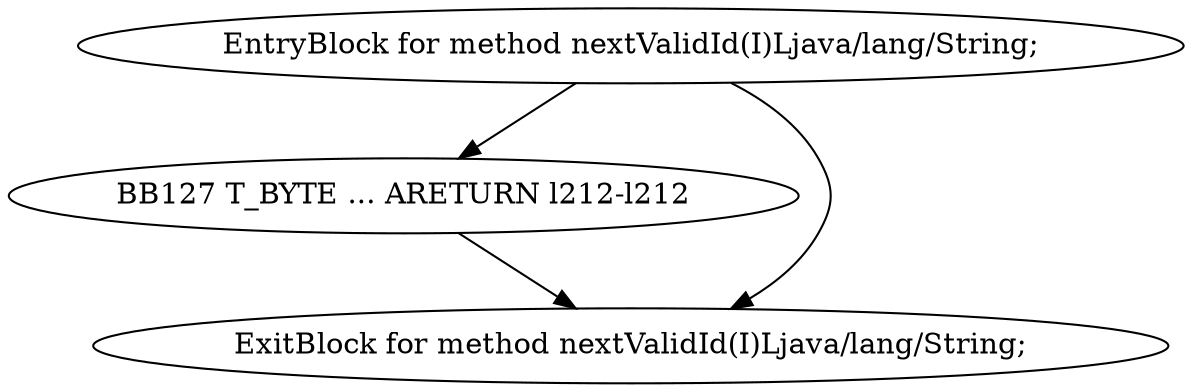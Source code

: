 digraph G {
  1 [ label="BB127 T_BYTE ... ARETURN l212-l212" ];
  2 [ label="EntryBlock for method nextValidId(I)Ljava/lang/String;" ];
  3 [ label="ExitBlock for method nextValidId(I)Ljava/lang/String;" ];
  2 -> 3 [ label="" ];
  2 -> 1 [ label="" ];
  1 -> 3 [ label="" ];
}

